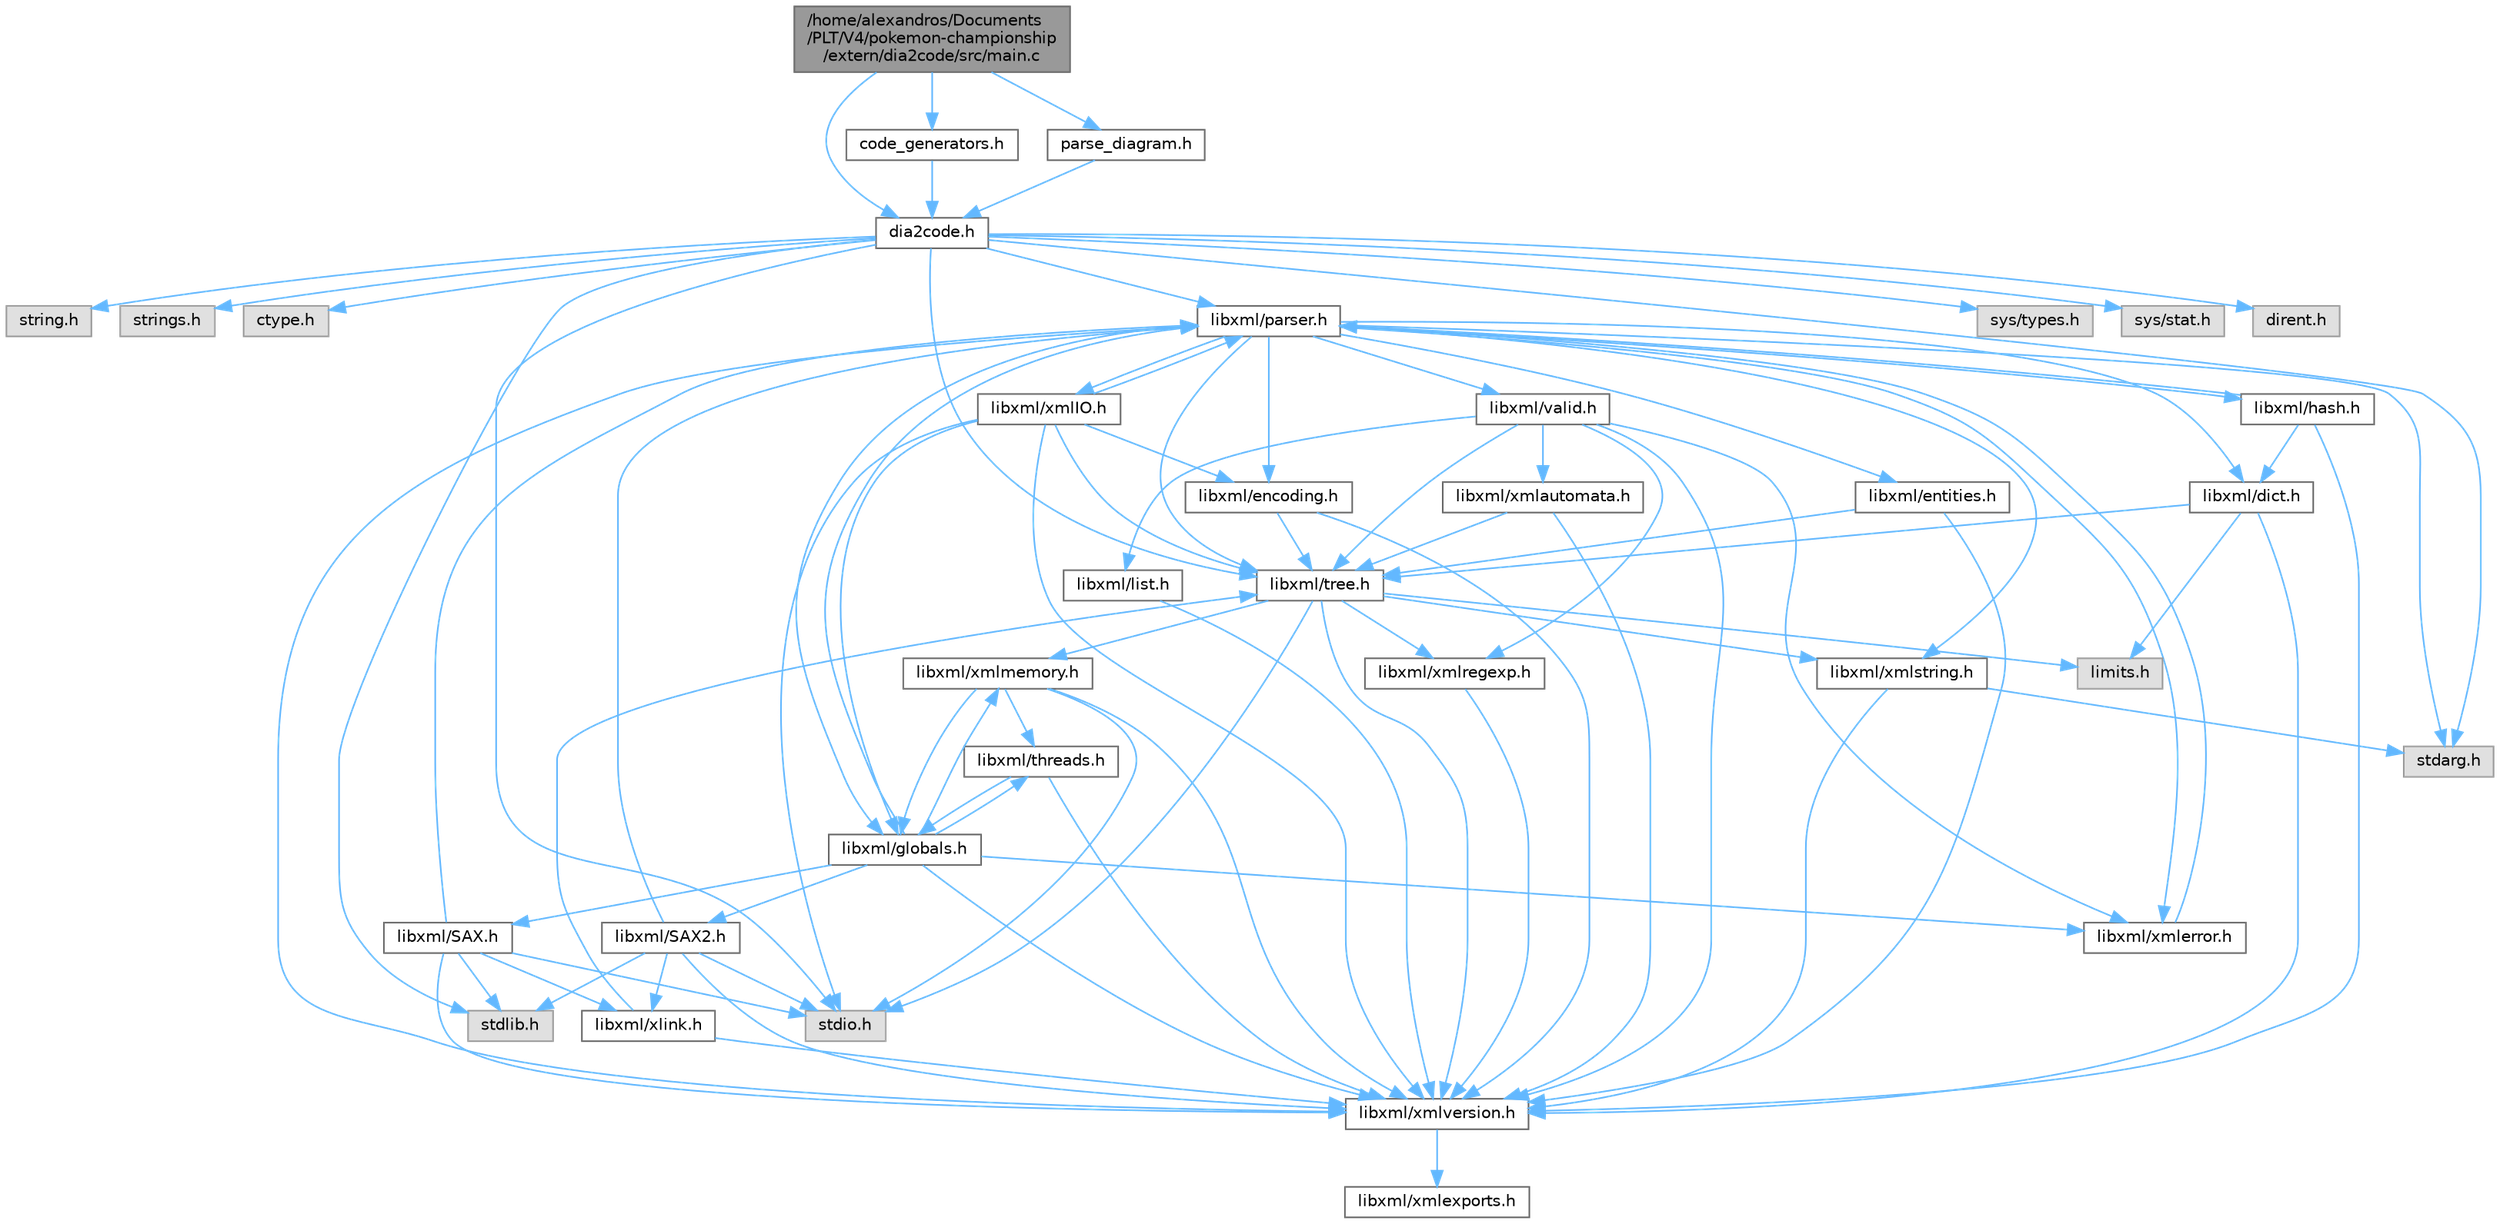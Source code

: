 digraph "/home/alexandros/Documents/PLT/V4/pokemon-championship/extern/dia2code/src/main.c"
{
 // LATEX_PDF_SIZE
  bgcolor="transparent";
  edge [fontname=Helvetica,fontsize=10,labelfontname=Helvetica,labelfontsize=10];
  node [fontname=Helvetica,fontsize=10,shape=box,height=0.2,width=0.4];
  Node1 [label="/home/alexandros/Documents\l/PLT/V4/pokemon-championship\l/extern/dia2code/src/main.c",height=0.2,width=0.4,color="gray40", fillcolor="grey60", style="filled", fontcolor="black",tooltip=" "];
  Node1 -> Node2 [color="steelblue1",style="solid"];
  Node2 [label="dia2code.h",height=0.2,width=0.4,color="grey40", fillcolor="white", style="filled",URL="$dia2code_8h.html",tooltip=" "];
  Node2 -> Node3 [color="steelblue1",style="solid"];
  Node3 [label="string.h",height=0.2,width=0.4,color="grey60", fillcolor="#E0E0E0", style="filled",tooltip=" "];
  Node2 -> Node4 [color="steelblue1",style="solid"];
  Node4 [label="strings.h",height=0.2,width=0.4,color="grey60", fillcolor="#E0E0E0", style="filled",tooltip=" "];
  Node2 -> Node5 [color="steelblue1",style="solid"];
  Node5 [label="ctype.h",height=0.2,width=0.4,color="grey60", fillcolor="#E0E0E0", style="filled",tooltip=" "];
  Node2 -> Node6 [color="steelblue1",style="solid"];
  Node6 [label="stdio.h",height=0.2,width=0.4,color="grey60", fillcolor="#E0E0E0", style="filled",tooltip=" "];
  Node2 -> Node7 [color="steelblue1",style="solid"];
  Node7 [label="stdlib.h",height=0.2,width=0.4,color="grey60", fillcolor="#E0E0E0", style="filled",tooltip=" "];
  Node2 -> Node8 [color="steelblue1",style="solid"];
  Node8 [label="stdarg.h",height=0.2,width=0.4,color="grey60", fillcolor="#E0E0E0", style="filled",tooltip=" "];
  Node2 -> Node9 [color="steelblue1",style="solid"];
  Node9 [label="sys/types.h",height=0.2,width=0.4,color="grey60", fillcolor="#E0E0E0", style="filled",tooltip=" "];
  Node2 -> Node10 [color="steelblue1",style="solid"];
  Node10 [label="sys/stat.h",height=0.2,width=0.4,color="grey60", fillcolor="#E0E0E0", style="filled",tooltip=" "];
  Node2 -> Node11 [color="steelblue1",style="solid"];
  Node11 [label="dirent.h",height=0.2,width=0.4,color="grey60", fillcolor="#E0E0E0", style="filled",tooltip=" "];
  Node2 -> Node12 [color="steelblue1",style="solid"];
  Node12 [label="libxml/parser.h",height=0.2,width=0.4,color="grey40", fillcolor="white", style="filled",URL="$parser_8h.html",tooltip=" "];
  Node12 -> Node8 [color="steelblue1",style="solid"];
  Node12 -> Node13 [color="steelblue1",style="solid"];
  Node13 [label="libxml/xmlversion.h",height=0.2,width=0.4,color="grey40", fillcolor="white", style="filled",URL="$xmlversion_8h.html",tooltip=" "];
  Node13 -> Node14 [color="steelblue1",style="solid"];
  Node14 [label="libxml/xmlexports.h",height=0.2,width=0.4,color="grey40", fillcolor="white", style="filled",URL="$xmlexports_8h.html",tooltip=" "];
  Node12 -> Node15 [color="steelblue1",style="solid"];
  Node15 [label="libxml/tree.h",height=0.2,width=0.4,color="grey40", fillcolor="white", style="filled",URL="$tree_8h.html",tooltip=" "];
  Node15 -> Node6 [color="steelblue1",style="solid"];
  Node15 -> Node16 [color="steelblue1",style="solid"];
  Node16 [label="limits.h",height=0.2,width=0.4,color="grey60", fillcolor="#E0E0E0", style="filled",tooltip=" "];
  Node15 -> Node13 [color="steelblue1",style="solid"];
  Node15 -> Node17 [color="steelblue1",style="solid"];
  Node17 [label="libxml/xmlstring.h",height=0.2,width=0.4,color="grey40", fillcolor="white", style="filled",URL="$xmlstring_8h.html",tooltip=" "];
  Node17 -> Node8 [color="steelblue1",style="solid"];
  Node17 -> Node13 [color="steelblue1",style="solid"];
  Node15 -> Node18 [color="steelblue1",style="solid"];
  Node18 [label="libxml/xmlregexp.h",height=0.2,width=0.4,color="grey40", fillcolor="white", style="filled",URL="$xmlregexp_8h.html",tooltip=" "];
  Node18 -> Node13 [color="steelblue1",style="solid"];
  Node15 -> Node19 [color="steelblue1",style="solid"];
  Node19 [label="libxml/xmlmemory.h",height=0.2,width=0.4,color="grey40", fillcolor="white", style="filled",URL="$xmlmemory_8h.html",tooltip=" "];
  Node19 -> Node6 [color="steelblue1",style="solid"];
  Node19 -> Node13 [color="steelblue1",style="solid"];
  Node19 -> Node20 [color="steelblue1",style="solid"];
  Node20 [label="libxml/threads.h",height=0.2,width=0.4,color="grey40", fillcolor="white", style="filled",URL="$threads_8h.html",tooltip=" "];
  Node20 -> Node13 [color="steelblue1",style="solid"];
  Node20 -> Node21 [color="steelblue1",style="solid"];
  Node21 [label="libxml/globals.h",height=0.2,width=0.4,color="grey40", fillcolor="white", style="filled",URL="$globals_8h.html",tooltip=" "];
  Node21 -> Node13 [color="steelblue1",style="solid"];
  Node21 -> Node12 [color="steelblue1",style="solid"];
  Node21 -> Node22 [color="steelblue1",style="solid"];
  Node22 [label="libxml/xmlerror.h",height=0.2,width=0.4,color="grey40", fillcolor="white", style="filled",URL="$xmlerror_8h.html",tooltip=" "];
  Node22 -> Node12 [color="steelblue1",style="solid"];
  Node21 -> Node23 [color="steelblue1",style="solid"];
  Node23 [label="libxml/SAX.h",height=0.2,width=0.4,color="grey40", fillcolor="white", style="filled",URL="$_s_a_x_8h.html",tooltip=" "];
  Node23 -> Node6 [color="steelblue1",style="solid"];
  Node23 -> Node7 [color="steelblue1",style="solid"];
  Node23 -> Node13 [color="steelblue1",style="solid"];
  Node23 -> Node12 [color="steelblue1",style="solid"];
  Node23 -> Node24 [color="steelblue1",style="solid"];
  Node24 [label="libxml/xlink.h",height=0.2,width=0.4,color="grey40", fillcolor="white", style="filled",URL="$xlink_8h.html",tooltip=" "];
  Node24 -> Node13 [color="steelblue1",style="solid"];
  Node24 -> Node15 [color="steelblue1",style="solid"];
  Node21 -> Node25 [color="steelblue1",style="solid"];
  Node25 [label="libxml/SAX2.h",height=0.2,width=0.4,color="grey40", fillcolor="white", style="filled",URL="$_s_a_x2_8h.html",tooltip=" "];
  Node25 -> Node6 [color="steelblue1",style="solid"];
  Node25 -> Node7 [color="steelblue1",style="solid"];
  Node25 -> Node13 [color="steelblue1",style="solid"];
  Node25 -> Node12 [color="steelblue1",style="solid"];
  Node25 -> Node24 [color="steelblue1",style="solid"];
  Node21 -> Node19 [color="steelblue1",style="solid"];
  Node21 -> Node20 [color="steelblue1",style="solid"];
  Node19 -> Node21 [color="steelblue1",style="solid"];
  Node12 -> Node26 [color="steelblue1",style="solid"];
  Node26 [label="libxml/dict.h",height=0.2,width=0.4,color="grey40", fillcolor="white", style="filled",URL="$dict_8h.html",tooltip=" "];
  Node26 -> Node16 [color="steelblue1",style="solid"];
  Node26 -> Node13 [color="steelblue1",style="solid"];
  Node26 -> Node15 [color="steelblue1",style="solid"];
  Node12 -> Node27 [color="steelblue1",style="solid"];
  Node27 [label="libxml/hash.h",height=0.2,width=0.4,color="grey40", fillcolor="white", style="filled",URL="$hash_8h.html",tooltip=" "];
  Node27 -> Node13 [color="steelblue1",style="solid"];
  Node27 -> Node12 [color="steelblue1",style="solid"];
  Node27 -> Node26 [color="steelblue1",style="solid"];
  Node12 -> Node28 [color="steelblue1",style="solid"];
  Node28 [label="libxml/valid.h",height=0.2,width=0.4,color="grey40", fillcolor="white", style="filled",URL="$valid_8h.html",tooltip=" "];
  Node28 -> Node13 [color="steelblue1",style="solid"];
  Node28 -> Node22 [color="steelblue1",style="solid"];
  Node28 -> Node15 [color="steelblue1",style="solid"];
  Node28 -> Node29 [color="steelblue1",style="solid"];
  Node29 [label="libxml/list.h",height=0.2,width=0.4,color="grey40", fillcolor="white", style="filled",URL="$list_8h.html",tooltip=" "];
  Node29 -> Node13 [color="steelblue1",style="solid"];
  Node28 -> Node30 [color="steelblue1",style="solid"];
  Node30 [label="libxml/xmlautomata.h",height=0.2,width=0.4,color="grey40", fillcolor="white", style="filled",URL="$xmlautomata_8h.html",tooltip=" "];
  Node30 -> Node13 [color="steelblue1",style="solid"];
  Node30 -> Node15 [color="steelblue1",style="solid"];
  Node28 -> Node18 [color="steelblue1",style="solid"];
  Node12 -> Node31 [color="steelblue1",style="solid"];
  Node31 [label="libxml/entities.h",height=0.2,width=0.4,color="grey40", fillcolor="white", style="filled",URL="$entities_8h.html",tooltip=" "];
  Node31 -> Node13 [color="steelblue1",style="solid"];
  Node31 -> Node15 [color="steelblue1",style="solid"];
  Node12 -> Node22 [color="steelblue1",style="solid"];
  Node12 -> Node17 [color="steelblue1",style="solid"];
  Node12 -> Node32 [color="steelblue1",style="solid"];
  Node32 [label="libxml/encoding.h",height=0.2,width=0.4,color="grey40", fillcolor="white", style="filled",URL="$encoding_8h.html",tooltip=" "];
  Node32 -> Node13 [color="steelblue1",style="solid"];
  Node32 -> Node15 [color="steelblue1",style="solid"];
  Node12 -> Node33 [color="steelblue1",style="solid"];
  Node33 [label="libxml/xmlIO.h",height=0.2,width=0.4,color="grey40", fillcolor="white", style="filled",URL="$xml_i_o_8h.html",tooltip=" "];
  Node33 -> Node6 [color="steelblue1",style="solid"];
  Node33 -> Node13 [color="steelblue1",style="solid"];
  Node33 -> Node21 [color="steelblue1",style="solid"];
  Node33 -> Node15 [color="steelblue1",style="solid"];
  Node33 -> Node12 [color="steelblue1",style="solid"];
  Node33 -> Node32 [color="steelblue1",style="solid"];
  Node12 -> Node21 [color="steelblue1",style="solid"];
  Node2 -> Node15 [color="steelblue1",style="solid"];
  Node1 -> Node34 [color="steelblue1",style="solid"];
  Node34 [label="code_generators.h",height=0.2,width=0.4,color="grey40", fillcolor="white", style="filled",URL="$code__generators_8h.html",tooltip=" "];
  Node34 -> Node2 [color="steelblue1",style="solid"];
  Node1 -> Node35 [color="steelblue1",style="solid"];
  Node35 [label="parse_diagram.h",height=0.2,width=0.4,color="grey40", fillcolor="white", style="filled",URL="$parse__diagram_8h.html",tooltip=" "];
  Node35 -> Node2 [color="steelblue1",style="solid"];
}
